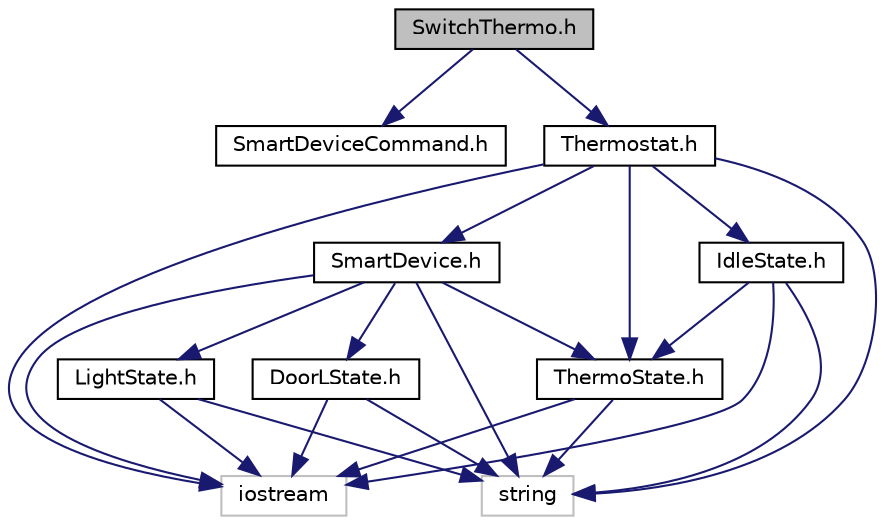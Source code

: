 digraph "SwitchThermo.h"
{
 // LATEX_PDF_SIZE
  edge [fontname="Helvetica",fontsize="10",labelfontname="Helvetica",labelfontsize="10"];
  node [fontname="Helvetica",fontsize="10",shape=record];
  Node1 [label="SwitchThermo.h",height=0.2,width=0.4,color="black", fillcolor="grey75", style="filled", fontcolor="black",tooltip="Concrete command to switch the thermostat to a new temperature."];
  Node1 -> Node2 [color="midnightblue",fontsize="10",style="solid"];
  Node2 [label="SmartDeviceCommand.h",height=0.2,width=0.4,color="black", fillcolor="white", style="filled",URL="$SmartDeviceCommand_8h.html",tooltip="Command interface for controlling smart devices in a smart home automation system."];
  Node1 -> Node3 [color="midnightblue",fontsize="10",style="solid"];
  Node3 [label="Thermostat.h",height=0.2,width=0.4,color="black", fillcolor="white", style="filled",URL="$Thermostat_8h.html",tooltip="Thermostat class for managing smart home thermostats."];
  Node3 -> Node4 [color="midnightblue",fontsize="10",style="solid"];
  Node4 [label="SmartDevice.h",height=0.2,width=0.4,color="black", fillcolor="white", style="filled",URL="$SmartDevice_8h.html",tooltip="Defines the abstract base class SmartDevice for all smart devices in the home automation system."];
  Node4 -> Node5 [color="midnightblue",fontsize="10",style="solid"];
  Node5 [label="iostream",height=0.2,width=0.4,color="grey75", fillcolor="white", style="filled",tooltip=" "];
  Node4 -> Node6 [color="midnightblue",fontsize="10",style="solid"];
  Node6 [label="string",height=0.2,width=0.4,color="grey75", fillcolor="white", style="filled",tooltip=" "];
  Node4 -> Node7 [color="midnightblue",fontsize="10",style="solid"];
  Node7 [label="LightState.h",height=0.2,width=0.4,color="black", fillcolor="white", style="filled",URL="$LightState_8h_source.html",tooltip=" "];
  Node7 -> Node5 [color="midnightblue",fontsize="10",style="solid"];
  Node7 -> Node6 [color="midnightblue",fontsize="10",style="solid"];
  Node4 -> Node8 [color="midnightblue",fontsize="10",style="solid"];
  Node8 [label="DoorLState.h",height=0.2,width=0.4,color="black", fillcolor="white", style="filled",URL="$DoorLState_8h_source.html",tooltip=" "];
  Node8 -> Node5 [color="midnightblue",fontsize="10",style="solid"];
  Node8 -> Node6 [color="midnightblue",fontsize="10",style="solid"];
  Node4 -> Node9 [color="midnightblue",fontsize="10",style="solid"];
  Node9 [label="ThermoState.h",height=0.2,width=0.4,color="black", fillcolor="white", style="filled",URL="$ThermoState_8h_source.html",tooltip=" "];
  Node9 -> Node5 [color="midnightblue",fontsize="10",style="solid"];
  Node9 -> Node6 [color="midnightblue",fontsize="10",style="solid"];
  Node3 -> Node9 [color="midnightblue",fontsize="10",style="solid"];
  Node3 -> Node10 [color="midnightblue",fontsize="10",style="solid"];
  Node10 [label="IdleState.h",height=0.2,width=0.4,color="black", fillcolor="white", style="filled",URL="$IdleState_8h_source.html",tooltip=" "];
  Node10 -> Node5 [color="midnightblue",fontsize="10",style="solid"];
  Node10 -> Node6 [color="midnightblue",fontsize="10",style="solid"];
  Node10 -> Node9 [color="midnightblue",fontsize="10",style="solid"];
  Node3 -> Node5 [color="midnightblue",fontsize="10",style="solid"];
  Node3 -> Node6 [color="midnightblue",fontsize="10",style="solid"];
}
